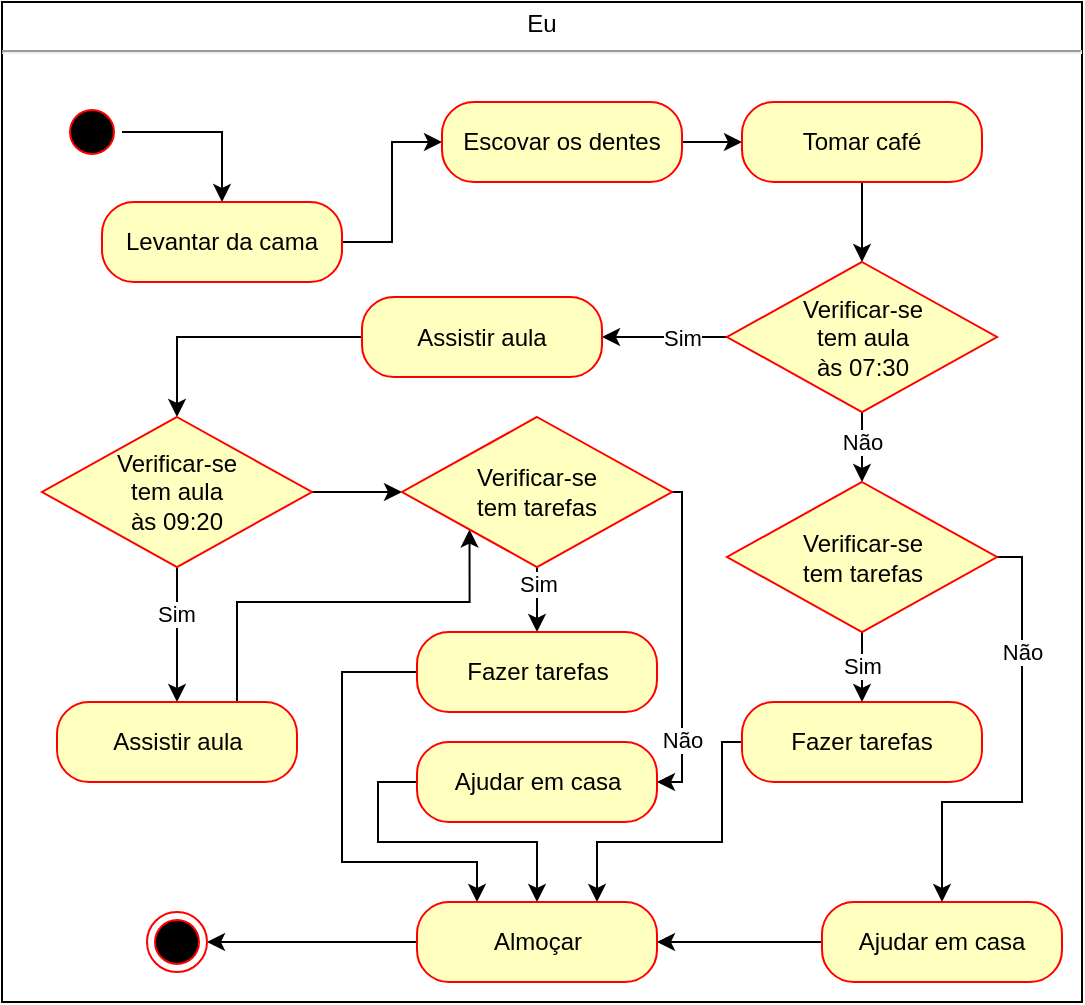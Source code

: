 <mxfile version="16.6.1" type="github">
  <diagram id="hG0S3P9mw6wppGRl6Zj7" name="Page-1">
    <mxGraphModel dx="1085" dy="620" grid="1" gridSize="10" guides="1" tooltips="1" connect="1" arrows="1" fold="1" page="1" pageScale="1" pageWidth="1169" pageHeight="827" math="0" shadow="0">
      <root>
        <mxCell id="0" />
        <mxCell id="1" parent="0" />
        <mxCell id="IvriwTNXwanx6Q1rdoZe-1" value="&lt;p style=&quot;margin: 4px 0px 0px ; text-align: center&quot;&gt;Eu&lt;/p&gt;&lt;hr&gt;&lt;p style=&quot;margin: 0px ; margin-left: 8px&quot;&gt;&lt;br&gt;&lt;/p&gt;" style="verticalAlign=top;align=left;overflow=fill;fontSize=12;fontFamily=Helvetica;html=1;" vertex="1" parent="1">
          <mxGeometry x="480" y="300" width="540" height="500" as="geometry" />
        </mxCell>
        <mxCell id="IvriwTNXwanx6Q1rdoZe-3" style="edgeStyle=orthogonalEdgeStyle;rounded=0;orthogonalLoop=1;jettySize=auto;html=1;exitX=1;exitY=0.5;exitDx=0;exitDy=0;entryX=0.5;entryY=0;entryDx=0;entryDy=0;" edge="1" parent="1" source="IvriwTNXwanx6Q1rdoZe-4" target="IvriwTNXwanx6Q1rdoZe-8">
          <mxGeometry relative="1" as="geometry" />
        </mxCell>
        <mxCell id="IvriwTNXwanx6Q1rdoZe-4" value="" style="ellipse;html=1;shape=startState;fillColor=#000000;strokeColor=#ff0000;" vertex="1" parent="1">
          <mxGeometry x="510" y="350" width="30" height="30" as="geometry" />
        </mxCell>
        <mxCell id="IvriwTNXwanx6Q1rdoZe-38" style="edgeStyle=orthogonalEdgeStyle;rounded=0;orthogonalLoop=1;jettySize=auto;html=1;exitX=1;exitY=0.5;exitDx=0;exitDy=0;entryX=0;entryY=0.5;entryDx=0;entryDy=0;" edge="1" parent="1" source="IvriwTNXwanx6Q1rdoZe-8" target="IvriwTNXwanx6Q1rdoZe-36">
          <mxGeometry relative="1" as="geometry" />
        </mxCell>
        <mxCell id="IvriwTNXwanx6Q1rdoZe-8" value="Levantar da cama" style="rounded=1;whiteSpace=wrap;html=1;arcSize=40;fontColor=#000000;fillColor=#ffffc0;strokeColor=#ff0000;" vertex="1" parent="1">
          <mxGeometry x="530" y="400" width="120" height="40" as="geometry" />
        </mxCell>
        <mxCell id="IvriwTNXwanx6Q1rdoZe-45" style="edgeStyle=orthogonalEdgeStyle;rounded=0;orthogonalLoop=1;jettySize=auto;html=1;exitX=0;exitY=0.5;exitDx=0;exitDy=0;entryX=1;entryY=0.5;entryDx=0;entryDy=0;" edge="1" parent="1" source="IvriwTNXwanx6Q1rdoZe-34" target="IvriwTNXwanx6Q1rdoZe-43">
          <mxGeometry relative="1" as="geometry" />
        </mxCell>
        <mxCell id="IvriwTNXwanx6Q1rdoZe-47" value="Sim" style="edgeLabel;html=1;align=center;verticalAlign=middle;resizable=0;points=[];" vertex="1" connectable="0" parent="IvriwTNXwanx6Q1rdoZe-45">
          <mxGeometry x="0.387" y="2" relative="1" as="geometry">
            <mxPoint x="21" y="-2" as="offset" />
          </mxGeometry>
        </mxCell>
        <mxCell id="IvriwTNXwanx6Q1rdoZe-57" style="edgeStyle=orthogonalEdgeStyle;rounded=0;orthogonalLoop=1;jettySize=auto;html=1;exitX=0.5;exitY=1;exitDx=0;exitDy=0;" edge="1" parent="1" source="IvriwTNXwanx6Q1rdoZe-34" target="IvriwTNXwanx6Q1rdoZe-56">
          <mxGeometry relative="1" as="geometry" />
        </mxCell>
        <mxCell id="IvriwTNXwanx6Q1rdoZe-58" value="Não" style="edgeLabel;html=1;align=center;verticalAlign=middle;resizable=0;points=[];" vertex="1" connectable="0" parent="IvriwTNXwanx6Q1rdoZe-57">
          <mxGeometry x="0.407" relative="1" as="geometry">
            <mxPoint y="-7" as="offset" />
          </mxGeometry>
        </mxCell>
        <mxCell id="IvriwTNXwanx6Q1rdoZe-34" value="Verificar-se &lt;br&gt;tem aula&lt;br&gt;às 07:30" style="rhombus;whiteSpace=wrap;html=1;fillColor=#ffffc0;strokeColor=#ff0000;" vertex="1" parent="1">
          <mxGeometry x="842.5" y="430" width="135" height="75" as="geometry" />
        </mxCell>
        <mxCell id="IvriwTNXwanx6Q1rdoZe-44" style="edgeStyle=orthogonalEdgeStyle;rounded=0;orthogonalLoop=1;jettySize=auto;html=1;exitX=1;exitY=0.5;exitDx=0;exitDy=0;entryX=0;entryY=0.5;entryDx=0;entryDy=0;" edge="1" parent="1" source="IvriwTNXwanx6Q1rdoZe-36" target="IvriwTNXwanx6Q1rdoZe-39">
          <mxGeometry relative="1" as="geometry" />
        </mxCell>
        <mxCell id="IvriwTNXwanx6Q1rdoZe-36" value="Escovar os dentes" style="rounded=1;whiteSpace=wrap;html=1;arcSize=40;fontColor=#000000;fillColor=#ffffc0;strokeColor=#ff0000;" vertex="1" parent="1">
          <mxGeometry x="700" y="350" width="120" height="40" as="geometry" />
        </mxCell>
        <mxCell id="IvriwTNXwanx6Q1rdoZe-41" style="edgeStyle=orthogonalEdgeStyle;rounded=0;orthogonalLoop=1;jettySize=auto;html=1;exitX=0.5;exitY=1;exitDx=0;exitDy=0;entryX=0.5;entryY=0;entryDx=0;entryDy=0;" edge="1" parent="1" source="IvriwTNXwanx6Q1rdoZe-39" target="IvriwTNXwanx6Q1rdoZe-34">
          <mxGeometry relative="1" as="geometry" />
        </mxCell>
        <mxCell id="IvriwTNXwanx6Q1rdoZe-39" value="Tomar café" style="rounded=1;whiteSpace=wrap;html=1;arcSize=40;fontColor=#000000;fillColor=#ffffc0;strokeColor=#ff0000;" vertex="1" parent="1">
          <mxGeometry x="850" y="350" width="120" height="40" as="geometry" />
        </mxCell>
        <mxCell id="IvriwTNXwanx6Q1rdoZe-49" style="edgeStyle=orthogonalEdgeStyle;rounded=0;orthogonalLoop=1;jettySize=auto;html=1;exitX=0;exitY=0.5;exitDx=0;exitDy=0;entryX=0.5;entryY=0;entryDx=0;entryDy=0;" edge="1" parent="1" source="IvriwTNXwanx6Q1rdoZe-43" target="IvriwTNXwanx6Q1rdoZe-48">
          <mxGeometry relative="1" as="geometry" />
        </mxCell>
        <mxCell id="IvriwTNXwanx6Q1rdoZe-43" value="Assistir aula" style="rounded=1;whiteSpace=wrap;html=1;arcSize=40;fontColor=#000000;fillColor=#ffffc0;strokeColor=#ff0000;" vertex="1" parent="1">
          <mxGeometry x="660" y="447.5" width="120" height="40" as="geometry" />
        </mxCell>
        <mxCell id="IvriwTNXwanx6Q1rdoZe-73" style="edgeStyle=orthogonalEdgeStyle;rounded=0;jumpStyle=sharp;orthogonalLoop=1;jettySize=auto;html=1;exitX=1;exitY=0.5;exitDx=0;exitDy=0;entryX=0;entryY=0.5;entryDx=0;entryDy=0;" edge="1" parent="1" source="IvriwTNXwanx6Q1rdoZe-48" target="IvriwTNXwanx6Q1rdoZe-72">
          <mxGeometry relative="1" as="geometry" />
        </mxCell>
        <mxCell id="IvriwTNXwanx6Q1rdoZe-74" style="edgeStyle=orthogonalEdgeStyle;rounded=0;jumpStyle=sharp;orthogonalLoop=1;jettySize=auto;html=1;exitX=0.5;exitY=1;exitDx=0;exitDy=0;entryX=0.5;entryY=0;entryDx=0;entryDy=0;" edge="1" parent="1" source="IvriwTNXwanx6Q1rdoZe-48" target="IvriwTNXwanx6Q1rdoZe-51">
          <mxGeometry relative="1" as="geometry">
            <Array as="points">
              <mxPoint x="568" y="590" />
              <mxPoint x="568" y="590" />
            </Array>
          </mxGeometry>
        </mxCell>
        <mxCell id="IvriwTNXwanx6Q1rdoZe-75" value="Sim" style="edgeLabel;html=1;align=center;verticalAlign=middle;resizable=0;points=[];" vertex="1" connectable="0" parent="IvriwTNXwanx6Q1rdoZe-74">
          <mxGeometry x="-0.304" y="-1" relative="1" as="geometry">
            <mxPoint as="offset" />
          </mxGeometry>
        </mxCell>
        <mxCell id="IvriwTNXwanx6Q1rdoZe-48" value="Verificar-se &lt;br&gt;tem aula&lt;br&gt;às 09:20" style="rhombus;whiteSpace=wrap;html=1;fillColor=#ffffc0;strokeColor=#ff0000;" vertex="1" parent="1">
          <mxGeometry x="500" y="507.5" width="135" height="75" as="geometry" />
        </mxCell>
        <mxCell id="IvriwTNXwanx6Q1rdoZe-92" style="edgeStyle=orthogonalEdgeStyle;rounded=0;jumpStyle=sharp;orthogonalLoop=1;jettySize=auto;html=1;exitX=0.75;exitY=0;exitDx=0;exitDy=0;entryX=0;entryY=1;entryDx=0;entryDy=0;" edge="1" parent="1" source="IvriwTNXwanx6Q1rdoZe-51" target="IvriwTNXwanx6Q1rdoZe-72">
          <mxGeometry relative="1" as="geometry">
            <Array as="points">
              <mxPoint x="598" y="600" />
              <mxPoint x="714" y="600" />
            </Array>
          </mxGeometry>
        </mxCell>
        <mxCell id="IvriwTNXwanx6Q1rdoZe-51" value="Assistir aula" style="rounded=1;whiteSpace=wrap;html=1;arcSize=40;fontColor=#000000;fillColor=#ffffc0;strokeColor=#ff0000;" vertex="1" parent="1">
          <mxGeometry x="507.5" y="650" width="120" height="40" as="geometry" />
        </mxCell>
        <mxCell id="IvriwTNXwanx6Q1rdoZe-60" style="edgeStyle=orthogonalEdgeStyle;rounded=0;orthogonalLoop=1;jettySize=auto;html=1;exitX=0.5;exitY=1;exitDx=0;exitDy=0;entryX=0.5;entryY=0;entryDx=0;entryDy=0;" edge="1" parent="1" source="IvriwTNXwanx6Q1rdoZe-56" target="IvriwTNXwanx6Q1rdoZe-59">
          <mxGeometry relative="1" as="geometry">
            <Array as="points">
              <mxPoint x="910" y="640" />
              <mxPoint x="910" y="640" />
            </Array>
          </mxGeometry>
        </mxCell>
        <mxCell id="IvriwTNXwanx6Q1rdoZe-71" value="Sim" style="edgeLabel;html=1;align=center;verticalAlign=middle;resizable=0;points=[];" vertex="1" connectable="0" parent="IvriwTNXwanx6Q1rdoZe-60">
          <mxGeometry x="-0.542" y="-1" relative="1" as="geometry">
            <mxPoint x="1" y="9" as="offset" />
          </mxGeometry>
        </mxCell>
        <mxCell id="IvriwTNXwanx6Q1rdoZe-65" style="edgeStyle=orthogonalEdgeStyle;rounded=0;orthogonalLoop=1;jettySize=auto;html=1;exitX=1;exitY=0.5;exitDx=0;exitDy=0;entryX=0.5;entryY=0;entryDx=0;entryDy=0;" edge="1" parent="1" source="IvriwTNXwanx6Q1rdoZe-56" target="IvriwTNXwanx6Q1rdoZe-68">
          <mxGeometry relative="1" as="geometry">
            <mxPoint x="977" y="690" as="targetPoint" />
            <Array as="points">
              <mxPoint x="990" y="577" />
              <mxPoint x="990" y="700" />
              <mxPoint x="950" y="700" />
            </Array>
          </mxGeometry>
        </mxCell>
        <mxCell id="IvriwTNXwanx6Q1rdoZe-66" value="Não" style="edgeLabel;html=1;align=center;verticalAlign=middle;resizable=0;points=[];" vertex="1" connectable="0" parent="IvriwTNXwanx6Q1rdoZe-65">
          <mxGeometry x="-0.789" y="-1" relative="1" as="geometry">
            <mxPoint x="1" y="36" as="offset" />
          </mxGeometry>
        </mxCell>
        <mxCell id="IvriwTNXwanx6Q1rdoZe-56" value="Verificar-se &lt;br&gt;tem tarefas" style="rhombus;whiteSpace=wrap;html=1;fillColor=#ffffc0;strokeColor=#ff0000;" vertex="1" parent="1">
          <mxGeometry x="842.5" y="540" width="135" height="75" as="geometry" />
        </mxCell>
        <mxCell id="IvriwTNXwanx6Q1rdoZe-86" style="edgeStyle=orthogonalEdgeStyle;rounded=0;jumpStyle=sharp;orthogonalLoop=1;jettySize=auto;html=1;exitX=0;exitY=0.5;exitDx=0;exitDy=0;entryX=0.75;entryY=0;entryDx=0;entryDy=0;" edge="1" parent="1" source="IvriwTNXwanx6Q1rdoZe-59" target="IvriwTNXwanx6Q1rdoZe-84">
          <mxGeometry relative="1" as="geometry">
            <Array as="points">
              <mxPoint x="840" y="670" />
              <mxPoint x="840" y="720" />
              <mxPoint x="777" y="720" />
            </Array>
          </mxGeometry>
        </mxCell>
        <mxCell id="IvriwTNXwanx6Q1rdoZe-59" value="Fazer tarefas" style="rounded=1;whiteSpace=wrap;html=1;arcSize=40;fontColor=#000000;fillColor=#ffffc0;strokeColor=#ff0000;" vertex="1" parent="1">
          <mxGeometry x="850" y="650" width="120" height="40" as="geometry" />
        </mxCell>
        <mxCell id="IvriwTNXwanx6Q1rdoZe-85" style="edgeStyle=orthogonalEdgeStyle;rounded=0;jumpStyle=sharp;orthogonalLoop=1;jettySize=auto;html=1;exitX=0;exitY=0.5;exitDx=0;exitDy=0;" edge="1" parent="1" source="IvriwTNXwanx6Q1rdoZe-68" target="IvriwTNXwanx6Q1rdoZe-84">
          <mxGeometry relative="1" as="geometry" />
        </mxCell>
        <mxCell id="IvriwTNXwanx6Q1rdoZe-68" value="Ajudar em casa" style="rounded=1;whiteSpace=wrap;html=1;arcSize=40;fontColor=#000000;fillColor=#ffffc0;strokeColor=#ff0000;" vertex="1" parent="1">
          <mxGeometry x="890" y="750" width="120" height="40" as="geometry" />
        </mxCell>
        <mxCell id="IvriwTNXwanx6Q1rdoZe-77" style="edgeStyle=orthogonalEdgeStyle;rounded=0;jumpStyle=sharp;orthogonalLoop=1;jettySize=auto;html=1;exitX=0.5;exitY=1;exitDx=0;exitDy=0;entryX=0.5;entryY=0;entryDx=0;entryDy=0;" edge="1" parent="1" source="IvriwTNXwanx6Q1rdoZe-72" target="IvriwTNXwanx6Q1rdoZe-76">
          <mxGeometry relative="1" as="geometry">
            <Array as="points">
              <mxPoint x="748" y="590" />
              <mxPoint x="748" y="590" />
            </Array>
          </mxGeometry>
        </mxCell>
        <mxCell id="IvriwTNXwanx6Q1rdoZe-78" value="Sim" style="edgeLabel;html=1;align=center;verticalAlign=middle;resizable=0;points=[];" vertex="1" connectable="0" parent="IvriwTNXwanx6Q1rdoZe-77">
          <mxGeometry x="0.227" relative="1" as="geometry">
            <mxPoint y="-12" as="offset" />
          </mxGeometry>
        </mxCell>
        <mxCell id="IvriwTNXwanx6Q1rdoZe-80" style="edgeStyle=orthogonalEdgeStyle;rounded=0;jumpStyle=sharp;orthogonalLoop=1;jettySize=auto;html=1;exitX=1;exitY=0.5;exitDx=0;exitDy=0;entryX=1;entryY=0.5;entryDx=0;entryDy=0;" edge="1" parent="1" source="IvriwTNXwanx6Q1rdoZe-72" target="IvriwTNXwanx6Q1rdoZe-79">
          <mxGeometry relative="1" as="geometry">
            <Array as="points">
              <mxPoint x="820" y="545" />
              <mxPoint x="820" y="690" />
            </Array>
          </mxGeometry>
        </mxCell>
        <mxCell id="IvriwTNXwanx6Q1rdoZe-82" value="Não" style="edgeLabel;html=1;align=center;verticalAlign=middle;resizable=0;points=[];" vertex="1" connectable="0" parent="IvriwTNXwanx6Q1rdoZe-80">
          <mxGeometry x="0.166" y="3" relative="1" as="geometry">
            <mxPoint x="-3" y="34" as="offset" />
          </mxGeometry>
        </mxCell>
        <mxCell id="IvriwTNXwanx6Q1rdoZe-72" value="Verificar-se &lt;br&gt;tem tarefas" style="rhombus;whiteSpace=wrap;html=1;fillColor=#ffffc0;strokeColor=#ff0000;" vertex="1" parent="1">
          <mxGeometry x="680" y="507.5" width="135" height="75" as="geometry" />
        </mxCell>
        <mxCell id="IvriwTNXwanx6Q1rdoZe-88" style="edgeStyle=orthogonalEdgeStyle;rounded=0;jumpStyle=sharp;orthogonalLoop=1;jettySize=auto;html=1;exitX=0;exitY=0.5;exitDx=0;exitDy=0;entryX=0.25;entryY=0;entryDx=0;entryDy=0;" edge="1" parent="1" source="IvriwTNXwanx6Q1rdoZe-76" target="IvriwTNXwanx6Q1rdoZe-84">
          <mxGeometry relative="1" as="geometry">
            <mxPoint x="668" y="710" as="targetPoint" />
            <Array as="points">
              <mxPoint x="650" y="635" />
              <mxPoint x="650" y="730" />
              <mxPoint x="718" y="730" />
            </Array>
          </mxGeometry>
        </mxCell>
        <mxCell id="IvriwTNXwanx6Q1rdoZe-76" value="Fazer tarefas" style="rounded=1;whiteSpace=wrap;html=1;arcSize=40;fontColor=#000000;fillColor=#ffffc0;strokeColor=#ff0000;" vertex="1" parent="1">
          <mxGeometry x="687.5" y="615" width="120" height="40" as="geometry" />
        </mxCell>
        <mxCell id="IvriwTNXwanx6Q1rdoZe-87" style="edgeStyle=orthogonalEdgeStyle;rounded=0;jumpStyle=sharp;orthogonalLoop=1;jettySize=auto;html=1;exitX=0;exitY=0.5;exitDx=0;exitDy=0;entryX=0.5;entryY=0;entryDx=0;entryDy=0;" edge="1" parent="1" source="IvriwTNXwanx6Q1rdoZe-79" target="IvriwTNXwanx6Q1rdoZe-84">
          <mxGeometry relative="1" as="geometry">
            <Array as="points">
              <mxPoint x="668" y="690" />
              <mxPoint x="668" y="720" />
              <mxPoint x="748" y="720" />
            </Array>
          </mxGeometry>
        </mxCell>
        <mxCell id="IvriwTNXwanx6Q1rdoZe-79" value="Ajudar em casa" style="rounded=1;whiteSpace=wrap;html=1;arcSize=40;fontColor=#000000;fillColor=#ffffc0;strokeColor=#ff0000;" vertex="1" parent="1">
          <mxGeometry x="687.5" y="670" width="120" height="40" as="geometry" />
        </mxCell>
        <mxCell id="IvriwTNXwanx6Q1rdoZe-90" style="edgeStyle=orthogonalEdgeStyle;rounded=0;jumpStyle=sharp;orthogonalLoop=1;jettySize=auto;html=1;exitX=0;exitY=0.5;exitDx=0;exitDy=0;entryX=1;entryY=0.5;entryDx=0;entryDy=0;" edge="1" parent="1" source="IvriwTNXwanx6Q1rdoZe-84" target="IvriwTNXwanx6Q1rdoZe-89">
          <mxGeometry relative="1" as="geometry" />
        </mxCell>
        <mxCell id="IvriwTNXwanx6Q1rdoZe-84" value="Almoçar" style="rounded=1;whiteSpace=wrap;html=1;arcSize=40;fontColor=#000000;fillColor=#ffffc0;strokeColor=#ff0000;" vertex="1" parent="1">
          <mxGeometry x="687.5" y="750" width="120" height="40" as="geometry" />
        </mxCell>
        <mxCell id="IvriwTNXwanx6Q1rdoZe-89" value="" style="ellipse;html=1;shape=endState;fillColor=#000000;strokeColor=#ff0000;" vertex="1" parent="1">
          <mxGeometry x="552.5" y="755" width="30" height="30" as="geometry" />
        </mxCell>
      </root>
    </mxGraphModel>
  </diagram>
</mxfile>
